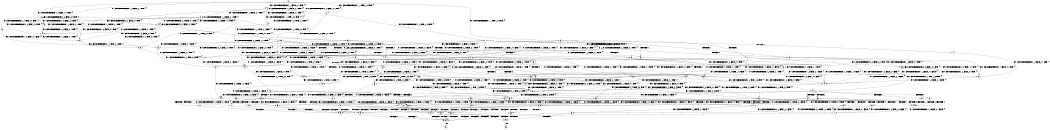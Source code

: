 digraph BCG {
size = "7, 10.5";
center = TRUE;
node [shape = circle];
0 [peripheries = 2];
0 -> 1 [label = "EX !0 !ATOMIC_EXCH_BRANCH (2, +0, FALSE, +0, 1, TRUE) !{}"];
0 -> 2 [label = "EX !2 !ATOMIC_EXCH_BRANCH (1, +1, TRUE, +0, 2, TRUE) !{}"];
0 -> 3 [label = "EX !1 !ATOMIC_EXCH_BRANCH (1, +0, FALSE, +0, 1, TRUE) !{}"];
0 -> 4 [label = "EX !0 !ATOMIC_EXCH_BRANCH (2, +0, FALSE, +0, 1, TRUE) !{}"];
0 -> 5 [label = "EX !2 !ATOMIC_EXCH_BRANCH (1, +1, TRUE, +0, 2, TRUE) !{}"];
0 -> 6 [label = "EX !1 !ATOMIC_EXCH_BRANCH (1, +0, FALSE, +0, 1, TRUE) !{}"];
1 -> 7 [label = "EX !2 !ATOMIC_EXCH_BRANCH (1, +1, TRUE, +0, 2, TRUE) !{}"];
2 -> 8 [label = "EX !0 !ATOMIC_EXCH_BRANCH (2, +0, FALSE, +0, 1, TRUE) !{}"];
3 -> 9 [label = "EX !0 !ATOMIC_EXCH_BRANCH (2, +0, FALSE, +0, 1, TRUE) !{}"];
4 -> 1 [label = "EX !0 !ATOMIC_EXCH_BRANCH (2, +0, FALSE, +0, 1, TRUE) !{}"];
4 -> 7 [label = "EX !2 !ATOMIC_EXCH_BRANCH (1, +1, TRUE, +0, 2, TRUE) !{}"];
4 -> 10 [label = "EX !1 !ATOMIC_EXCH_BRANCH (1, +0, FALSE, +0, 1, TRUE) !{}"];
4 -> 4 [label = "EX !0 !ATOMIC_EXCH_BRANCH (2, +0, FALSE, +0, 1, TRUE) !{}"];
4 -> 11 [label = "EX !2 !ATOMIC_EXCH_BRANCH (1, +1, TRUE, +0, 2, TRUE) !{}"];
4 -> 12 [label = "EX !1 !ATOMIC_EXCH_BRANCH (1, +0, FALSE, +0, 1, TRUE) !{}"];
5 -> 8 [label = "EX !0 !ATOMIC_EXCH_BRANCH (2, +0, FALSE, +0, 1, TRUE) !{}"];
5 -> 13 [label = "EX !1 !ATOMIC_EXCH_BRANCH (1, +0, FALSE, +0, 1, FALSE) !{}"];
5 -> 14 [label = "TERMINATE !2"];
5 -> 15 [label = "EX !0 !ATOMIC_EXCH_BRANCH (2, +0, FALSE, +0, 1, TRUE) !{}"];
5 -> 16 [label = "EX !1 !ATOMIC_EXCH_BRANCH (1, +0, FALSE, +0, 1, FALSE) !{}"];
5 -> 17 [label = "TERMINATE !2"];
6 -> 3 [label = "EX !1 !ATOMIC_EXCH_BRANCH (1, +0, FALSE, +0, 1, TRUE) !{}"];
6 -> 9 [label = "EX !0 !ATOMIC_EXCH_BRANCH (2, +0, FALSE, +0, 1, TRUE) !{}"];
6 -> 18 [label = "EX !2 !ATOMIC_EXCH_BRANCH (1, +1, TRUE, +0, 2, TRUE) !{}"];
6 -> 6 [label = "EX !1 !ATOMIC_EXCH_BRANCH (1, +0, FALSE, +0, 1, TRUE) !{}"];
6 -> 19 [label = "EX !0 !ATOMIC_EXCH_BRANCH (2, +0, FALSE, +0, 1, TRUE) !{}"];
6 -> 20 [label = "EX !2 !ATOMIC_EXCH_BRANCH (1, +1, TRUE, +0, 2, TRUE) !{}"];
7 -> 8 [label = "EX !0 !ATOMIC_EXCH_BRANCH (2, +0, FALSE, +0, 1, TRUE) !{}"];
8 -> 21 [label = "EX !1 !ATOMIC_EXCH_BRANCH (1, +0, FALSE, +0, 1, FALSE) !{}"];
9 -> 10 [label = "EX !1 !ATOMIC_EXCH_BRANCH (1, +0, FALSE, +0, 1, TRUE) !{}"];
10 -> 22 [label = "EX !2 !ATOMIC_EXCH_BRANCH (1, +1, TRUE, +0, 2, TRUE) !{}"];
11 -> 8 [label = "EX !0 !ATOMIC_EXCH_BRANCH (2, +0, FALSE, +0, 1, TRUE) !{}"];
11 -> 21 [label = "EX !1 !ATOMIC_EXCH_BRANCH (1, +0, FALSE, +0, 1, FALSE) !{}"];
11 -> 23 [label = "TERMINATE !2"];
11 -> 15 [label = "EX !0 !ATOMIC_EXCH_BRANCH (2, +0, FALSE, +0, 1, TRUE) !{}"];
11 -> 24 [label = "EX !1 !ATOMIC_EXCH_BRANCH (1, +0, FALSE, +0, 1, FALSE) !{}"];
11 -> 25 [label = "TERMINATE !2"];
12 -> 9 [label = "EX !0 !ATOMIC_EXCH_BRANCH (2, +0, FALSE, +0, 1, TRUE) !{}"];
12 -> 10 [label = "EX !1 !ATOMIC_EXCH_BRANCH (1, +0, FALSE, +0, 1, TRUE) !{}"];
12 -> 22 [label = "EX !2 !ATOMIC_EXCH_BRANCH (1, +1, TRUE, +0, 2, TRUE) !{}"];
12 -> 19 [label = "EX !0 !ATOMIC_EXCH_BRANCH (2, +0, FALSE, +0, 1, TRUE) !{}"];
12 -> 12 [label = "EX !1 !ATOMIC_EXCH_BRANCH (1, +0, FALSE, +0, 1, TRUE) !{}"];
12 -> 26 [label = "EX !2 !ATOMIC_EXCH_BRANCH (1, +1, TRUE, +0, 2, TRUE) !{}"];
13 -> 27 [label = "EX !1 !ATOMIC_EXCH_BRANCH (2, +1, TRUE, +0, 3, TRUE) !{}"];
14 -> 28 [label = "EX !0 !ATOMIC_EXCH_BRANCH (2, +0, FALSE, +0, 1, TRUE) !{}"];
15 -> 8 [label = "EX !0 !ATOMIC_EXCH_BRANCH (2, +0, FALSE, +0, 1, TRUE) !{}"];
15 -> 21 [label = "EX !1 !ATOMIC_EXCH_BRANCH (1, +0, FALSE, +0, 1, FALSE) !{}"];
15 -> 23 [label = "TERMINATE !2"];
15 -> 15 [label = "EX !0 !ATOMIC_EXCH_BRANCH (2, +0, FALSE, +0, 1, TRUE) !{}"];
15 -> 24 [label = "EX !1 !ATOMIC_EXCH_BRANCH (1, +0, FALSE, +0, 1, FALSE) !{}"];
15 -> 25 [label = "TERMINATE !2"];
16 -> 27 [label = "EX !1 !ATOMIC_EXCH_BRANCH (2, +1, TRUE, +0, 3, TRUE) !{}"];
16 -> 29 [label = "EX !0 !ATOMIC_EXCH_BRANCH (2, +0, FALSE, +0, 1, TRUE) !{}"];
16 -> 30 [label = "TERMINATE !2"];
16 -> 31 [label = "EX !1 !ATOMIC_EXCH_BRANCH (2, +1, TRUE, +0, 3, TRUE) !{}"];
16 -> 32 [label = "EX !0 !ATOMIC_EXCH_BRANCH (2, +0, FALSE, +0, 1, TRUE) !{}"];
16 -> 33 [label = "TERMINATE !2"];
17 -> 28 [label = "EX !0 !ATOMIC_EXCH_BRANCH (2, +0, FALSE, +0, 1, TRUE) !{}"];
17 -> 34 [label = "EX !1 !ATOMIC_EXCH_BRANCH (1, +0, FALSE, +0, 1, FALSE) !{}"];
17 -> 35 [label = "EX !0 !ATOMIC_EXCH_BRANCH (2, +0, FALSE, +0, 1, TRUE) !{}"];
17 -> 36 [label = "EX !1 !ATOMIC_EXCH_BRANCH (1, +0, FALSE, +0, 1, FALSE) !{}"];
18 -> 13 [label = "EX !1 !ATOMIC_EXCH_BRANCH (1, +0, FALSE, +0, 1, FALSE) !{}"];
19 -> 9 [label = "EX !0 !ATOMIC_EXCH_BRANCH (2, +0, FALSE, +0, 1, TRUE) !{}"];
19 -> 10 [label = "EX !1 !ATOMIC_EXCH_BRANCH (1, +0, FALSE, +0, 1, TRUE) !{}"];
19 -> 22 [label = "EX !2 !ATOMIC_EXCH_BRANCH (1, +1, TRUE, +0, 2, TRUE) !{}"];
19 -> 19 [label = "EX !0 !ATOMIC_EXCH_BRANCH (2, +0, FALSE, +0, 1, TRUE) !{}"];
19 -> 12 [label = "EX !1 !ATOMIC_EXCH_BRANCH (1, +0, FALSE, +0, 1, TRUE) !{}"];
19 -> 26 [label = "EX !2 !ATOMIC_EXCH_BRANCH (1, +1, TRUE, +0, 2, TRUE) !{}"];
20 -> 13 [label = "EX !1 !ATOMIC_EXCH_BRANCH (1, +0, FALSE, +0, 1, FALSE) !{}"];
20 -> 37 [label = "EX !0 !ATOMIC_EXCH_BRANCH (2, +0, FALSE, +0, 1, TRUE) !{}"];
20 -> 38 [label = "TERMINATE !2"];
20 -> 16 [label = "EX !1 !ATOMIC_EXCH_BRANCH (1, +0, FALSE, +0, 1, FALSE) !{}"];
20 -> 39 [label = "EX !0 !ATOMIC_EXCH_BRANCH (2, +0, FALSE, +0, 1, TRUE) !{}"];
20 -> 40 [label = "TERMINATE !2"];
21 -> 29 [label = "EX !0 !ATOMIC_EXCH_BRANCH (2, +0, FALSE, +0, 1, TRUE) !{}"];
22 -> 37 [label = "EX !0 !ATOMIC_EXCH_BRANCH (2, +0, FALSE, +0, 1, TRUE) !{}"];
23 -> 41 [label = "EX !1 !ATOMIC_EXCH_BRANCH (1, +0, FALSE, +0, 1, FALSE) !{}"];
24 -> 29 [label = "EX !0 !ATOMIC_EXCH_BRANCH (2, +0, FALSE, +0, 1, TRUE) !{}"];
24 -> 42 [label = "EX !1 !ATOMIC_EXCH_BRANCH (2, +1, TRUE, +0, 3, TRUE) !{}"];
24 -> 43 [label = "TERMINATE !2"];
24 -> 32 [label = "EX !0 !ATOMIC_EXCH_BRANCH (2, +0, FALSE, +0, 1, TRUE) !{}"];
24 -> 44 [label = "EX !1 !ATOMIC_EXCH_BRANCH (2, +1, TRUE, +0, 3, TRUE) !{}"];
24 -> 45 [label = "TERMINATE !2"];
25 -> 41 [label = "EX !1 !ATOMIC_EXCH_BRANCH (1, +0, FALSE, +0, 1, FALSE) !{}"];
25 -> 28 [label = "EX !0 !ATOMIC_EXCH_BRANCH (2, +0, FALSE, +0, 1, TRUE) !{}"];
25 -> 46 [label = "EX !1 !ATOMIC_EXCH_BRANCH (1, +0, FALSE, +0, 1, FALSE) !{}"];
25 -> 35 [label = "EX !0 !ATOMIC_EXCH_BRANCH (2, +0, FALSE, +0, 1, TRUE) !{}"];
26 -> 37 [label = "EX !0 !ATOMIC_EXCH_BRANCH (2, +0, FALSE, +0, 1, TRUE) !{}"];
26 -> 21 [label = "EX !1 !ATOMIC_EXCH_BRANCH (1, +0, FALSE, +0, 1, FALSE) !{}"];
26 -> 47 [label = "TERMINATE !2"];
26 -> 39 [label = "EX !0 !ATOMIC_EXCH_BRANCH (2, +0, FALSE, +0, 1, TRUE) !{}"];
26 -> 24 [label = "EX !1 !ATOMIC_EXCH_BRANCH (1, +0, FALSE, +0, 1, FALSE) !{}"];
26 -> 48 [label = "TERMINATE !2"];
27 -> 49 [label = "EX !0 !ATOMIC_EXCH_BRANCH (2, +0, FALSE, +0, 1, FALSE) !{}"];
28 -> 41 [label = "EX !1 !ATOMIC_EXCH_BRANCH (1, +0, FALSE, +0, 1, FALSE) !{}"];
29 -> 42 [label = "EX !1 !ATOMIC_EXCH_BRANCH (2, +1, TRUE, +0, 3, TRUE) !{}"];
30 -> 50 [label = "EX !0 !ATOMIC_EXCH_BRANCH (2, +0, FALSE, +0, 1, TRUE) !{}"];
31 -> 49 [label = "EX !0 !ATOMIC_EXCH_BRANCH (2, +0, FALSE, +0, 1, FALSE) !{}"];
31 -> 51 [label = "TERMINATE !2"];
31 -> 52 [label = "TERMINATE !1"];
31 -> 53 [label = "EX !0 !ATOMIC_EXCH_BRANCH (2, +0, FALSE, +0, 1, FALSE) !{}"];
31 -> 54 [label = "TERMINATE !2"];
31 -> 55 [label = "TERMINATE !1"];
32 -> 29 [label = "EX !0 !ATOMIC_EXCH_BRANCH (2, +0, FALSE, +0, 1, TRUE) !{}"];
32 -> 42 [label = "EX !1 !ATOMIC_EXCH_BRANCH (2, +1, TRUE, +0, 3, TRUE) !{}"];
32 -> 43 [label = "TERMINATE !2"];
32 -> 32 [label = "EX !0 !ATOMIC_EXCH_BRANCH (2, +0, FALSE, +0, 1, TRUE) !{}"];
32 -> 44 [label = "EX !1 !ATOMIC_EXCH_BRANCH (2, +1, TRUE, +0, 3, TRUE) !{}"];
32 -> 45 [label = "TERMINATE !2"];
33 -> 50 [label = "EX !0 !ATOMIC_EXCH_BRANCH (2, +0, FALSE, +0, 1, TRUE) !{}"];
33 -> 56 [label = "EX !1 !ATOMIC_EXCH_BRANCH (2, +1, TRUE, +0, 3, TRUE) !{}"];
33 -> 57 [label = "EX !0 !ATOMIC_EXCH_BRANCH (2, +0, FALSE, +0, 1, TRUE) !{}"];
33 -> 58 [label = "EX !1 !ATOMIC_EXCH_BRANCH (2, +1, TRUE, +0, 3, TRUE) !{}"];
34 -> 56 [label = "EX !1 !ATOMIC_EXCH_BRANCH (2, +1, TRUE, +0, 3, TRUE) !{}"];
35 -> 28 [label = "EX !0 !ATOMIC_EXCH_BRANCH (2, +0, FALSE, +0, 1, TRUE) !{}"];
35 -> 41 [label = "EX !1 !ATOMIC_EXCH_BRANCH (1, +0, FALSE, +0, 1, FALSE) !{}"];
35 -> 35 [label = "EX !0 !ATOMIC_EXCH_BRANCH (2, +0, FALSE, +0, 1, TRUE) !{}"];
35 -> 46 [label = "EX !1 !ATOMIC_EXCH_BRANCH (1, +0, FALSE, +0, 1, FALSE) !{}"];
36 -> 56 [label = "EX !1 !ATOMIC_EXCH_BRANCH (2, +1, TRUE, +0, 3, TRUE) !{}"];
36 -> 50 [label = "EX !0 !ATOMIC_EXCH_BRANCH (2, +0, FALSE, +0, 1, TRUE) !{}"];
36 -> 58 [label = "EX !1 !ATOMIC_EXCH_BRANCH (2, +1, TRUE, +0, 3, TRUE) !{}"];
36 -> 57 [label = "EX !0 !ATOMIC_EXCH_BRANCH (2, +0, FALSE, +0, 1, TRUE) !{}"];
37 -> 21 [label = "EX !1 !ATOMIC_EXCH_BRANCH (1, +0, FALSE, +0, 1, FALSE) !{}"];
38 -> 59 [label = "EX !0 !ATOMIC_EXCH_BRANCH (2, +0, FALSE, +0, 1, TRUE) !{}"];
39 -> 37 [label = "EX !0 !ATOMIC_EXCH_BRANCH (2, +0, FALSE, +0, 1, TRUE) !{}"];
39 -> 21 [label = "EX !1 !ATOMIC_EXCH_BRANCH (1, +0, FALSE, +0, 1, FALSE) !{}"];
39 -> 47 [label = "TERMINATE !2"];
39 -> 39 [label = "EX !0 !ATOMIC_EXCH_BRANCH (2, +0, FALSE, +0, 1, TRUE) !{}"];
39 -> 24 [label = "EX !1 !ATOMIC_EXCH_BRANCH (1, +0, FALSE, +0, 1, FALSE) !{}"];
39 -> 48 [label = "TERMINATE !2"];
40 -> 59 [label = "EX !0 !ATOMIC_EXCH_BRANCH (2, +0, FALSE, +0, 1, TRUE) !{}"];
40 -> 34 [label = "EX !1 !ATOMIC_EXCH_BRANCH (1, +0, FALSE, +0, 1, FALSE) !{}"];
40 -> 60 [label = "EX !0 !ATOMIC_EXCH_BRANCH (2, +0, FALSE, +0, 1, TRUE) !{}"];
40 -> 36 [label = "EX !1 !ATOMIC_EXCH_BRANCH (1, +0, FALSE, +0, 1, FALSE) !{}"];
41 -> 50 [label = "EX !0 !ATOMIC_EXCH_BRANCH (2, +0, FALSE, +0, 1, TRUE) !{}"];
42 -> 49 [label = "EX !0 !ATOMIC_EXCH_BRANCH (2, +0, FALSE, +0, 1, FALSE) !{}"];
43 -> 50 [label = "EX !0 !ATOMIC_EXCH_BRANCH (2, +0, FALSE, +0, 1, TRUE) !{}"];
44 -> 49 [label = "EX !0 !ATOMIC_EXCH_BRANCH (2, +0, FALSE, +0, 1, FALSE) !{}"];
44 -> 61 [label = "TERMINATE !2"];
44 -> 62 [label = "TERMINATE !1"];
44 -> 53 [label = "EX !0 !ATOMIC_EXCH_BRANCH (2, +0, FALSE, +0, 1, FALSE) !{}"];
44 -> 63 [label = "TERMINATE !2"];
44 -> 64 [label = "TERMINATE !1"];
45 -> 50 [label = "EX !0 !ATOMIC_EXCH_BRANCH (2, +0, FALSE, +0, 1, TRUE) !{}"];
45 -> 65 [label = "EX !1 !ATOMIC_EXCH_BRANCH (2, +1, TRUE, +0, 3, TRUE) !{}"];
45 -> 57 [label = "EX !0 !ATOMIC_EXCH_BRANCH (2, +0, FALSE, +0, 1, TRUE) !{}"];
45 -> 66 [label = "EX !1 !ATOMIC_EXCH_BRANCH (2, +1, TRUE, +0, 3, TRUE) !{}"];
46 -> 50 [label = "EX !0 !ATOMIC_EXCH_BRANCH (2, +0, FALSE, +0, 1, TRUE) !{}"];
46 -> 65 [label = "EX !1 !ATOMIC_EXCH_BRANCH (2, +1, TRUE, +0, 3, TRUE) !{}"];
46 -> 57 [label = "EX !0 !ATOMIC_EXCH_BRANCH (2, +0, FALSE, +0, 1, TRUE) !{}"];
46 -> 66 [label = "EX !1 !ATOMIC_EXCH_BRANCH (2, +1, TRUE, +0, 3, TRUE) !{}"];
47 -> 59 [label = "EX !0 !ATOMIC_EXCH_BRANCH (2, +0, FALSE, +0, 1, TRUE) !{}"];
48 -> 59 [label = "EX !0 !ATOMIC_EXCH_BRANCH (2, +0, FALSE, +0, 1, TRUE) !{}"];
48 -> 41 [label = "EX !1 !ATOMIC_EXCH_BRANCH (1, +0, FALSE, +0, 1, FALSE) !{}"];
48 -> 60 [label = "EX !0 !ATOMIC_EXCH_BRANCH (2, +0, FALSE, +0, 1, TRUE) !{}"];
48 -> 46 [label = "EX !1 !ATOMIC_EXCH_BRANCH (1, +0, FALSE, +0, 1, FALSE) !{}"];
49 -> 67 [label = "TERMINATE !0"];
50 -> 65 [label = "EX !1 !ATOMIC_EXCH_BRANCH (2, +1, TRUE, +0, 3, TRUE) !{}"];
51 -> 68 [label = "EX !0 !ATOMIC_EXCH_BRANCH (2, +0, FALSE, +0, 1, FALSE) !{}"];
52 -> 69 [label = "EX !0 !ATOMIC_EXCH_BRANCH (2, +0, FALSE, +0, 1, FALSE) !{}"];
53 -> 67 [label = "TERMINATE !0"];
53 -> 70 [label = "TERMINATE !2"];
53 -> 71 [label = "TERMINATE !1"];
53 -> 72 [label = "TERMINATE !0"];
53 -> 73 [label = "TERMINATE !2"];
53 -> 74 [label = "TERMINATE !1"];
54 -> 68 [label = "EX !0 !ATOMIC_EXCH_BRANCH (2, +0, FALSE, +0, 1, FALSE) !{}"];
54 -> 75 [label = "TERMINATE !1"];
54 -> 76 [label = "EX !0 !ATOMIC_EXCH_BRANCH (2, +0, FALSE, +0, 1, FALSE) !{}"];
54 -> 77 [label = "TERMINATE !1"];
55 -> 69 [label = "EX !0 !ATOMIC_EXCH_BRANCH (2, +0, FALSE, +0, 1, FALSE) !{}"];
55 -> 75 [label = "TERMINATE !2"];
55 -> 78 [label = "EX !0 !ATOMIC_EXCH_BRANCH (2, +0, FALSE, +0, 1, FALSE) !{}"];
55 -> 77 [label = "TERMINATE !2"];
56 -> 68 [label = "EX !0 !ATOMIC_EXCH_BRANCH (2, +0, FALSE, +0, 1, FALSE) !{}"];
57 -> 50 [label = "EX !0 !ATOMIC_EXCH_BRANCH (2, +0, FALSE, +0, 1, TRUE) !{}"];
57 -> 65 [label = "EX !1 !ATOMIC_EXCH_BRANCH (2, +1, TRUE, +0, 3, TRUE) !{}"];
57 -> 57 [label = "EX !0 !ATOMIC_EXCH_BRANCH (2, +0, FALSE, +0, 1, TRUE) !{}"];
57 -> 66 [label = "EX !1 !ATOMIC_EXCH_BRANCH (2, +1, TRUE, +0, 3, TRUE) !{}"];
58 -> 68 [label = "EX !0 !ATOMIC_EXCH_BRANCH (2, +0, FALSE, +0, 1, FALSE) !{}"];
58 -> 75 [label = "TERMINATE !1"];
58 -> 76 [label = "EX !0 !ATOMIC_EXCH_BRANCH (2, +0, FALSE, +0, 1, FALSE) !{}"];
58 -> 77 [label = "TERMINATE !1"];
59 -> 41 [label = "EX !1 !ATOMIC_EXCH_BRANCH (1, +0, FALSE, +0, 1, FALSE) !{}"];
60 -> 59 [label = "EX !0 !ATOMIC_EXCH_BRANCH (2, +0, FALSE, +0, 1, TRUE) !{}"];
60 -> 41 [label = "EX !1 !ATOMIC_EXCH_BRANCH (1, +0, FALSE, +0, 1, FALSE) !{}"];
60 -> 60 [label = "EX !0 !ATOMIC_EXCH_BRANCH (2, +0, FALSE, +0, 1, TRUE) !{}"];
60 -> 46 [label = "EX !1 !ATOMIC_EXCH_BRANCH (1, +0, FALSE, +0, 1, FALSE) !{}"];
61 -> 79 [label = "TERMINATE !1"];
62 -> 79 [label = "TERMINATE !2"];
63 -> 79 [label = "TERMINATE !1"];
63 -> 68 [label = "EX !0 !ATOMIC_EXCH_BRANCH (2, +0, FALSE, +0, 1, FALSE) !{}"];
63 -> 80 [label = "TERMINATE !1"];
63 -> 76 [label = "EX !0 !ATOMIC_EXCH_BRANCH (2, +0, FALSE, +0, 1, FALSE) !{}"];
64 -> 79 [label = "TERMINATE !2"];
64 -> 69 [label = "EX !0 !ATOMIC_EXCH_BRANCH (2, +0, FALSE, +0, 1, FALSE) !{}"];
64 -> 80 [label = "TERMINATE !2"];
64 -> 78 [label = "EX !0 !ATOMIC_EXCH_BRANCH (2, +0, FALSE, +0, 1, FALSE) !{}"];
65 -> 68 [label = "EX !0 !ATOMIC_EXCH_BRANCH (2, +0, FALSE, +0, 1, FALSE) !{}"];
66 -> 68 [label = "EX !0 !ATOMIC_EXCH_BRANCH (2, +0, FALSE, +0, 1, FALSE) !{}"];
66 -> 79 [label = "TERMINATE !1"];
66 -> 76 [label = "EX !0 !ATOMIC_EXCH_BRANCH (2, +0, FALSE, +0, 1, FALSE) !{}"];
66 -> 80 [label = "TERMINATE !1"];
67 -> 81 [label = "TERMINATE !2"];
68 -> 81 [label = "TERMINATE !0"];
69 -> 82 [label = "TERMINATE !0"];
70 -> 81 [label = "TERMINATE !0"];
71 -> 82 [label = "TERMINATE !0"];
72 -> 81 [label = "TERMINATE !2"];
72 -> 82 [label = "TERMINATE !1"];
72 -> 83 [label = "TERMINATE !2"];
72 -> 84 [label = "TERMINATE !1"];
73 -> 81 [label = "TERMINATE !0"];
73 -> 85 [label = "TERMINATE !1"];
73 -> 83 [label = "TERMINATE !0"];
73 -> 86 [label = "TERMINATE !1"];
74 -> 82 [label = "TERMINATE !0"];
74 -> 85 [label = "TERMINATE !2"];
74 -> 84 [label = "TERMINATE !0"];
74 -> 86 [label = "TERMINATE !2"];
75 -> 87 [label = "EX !0 !ATOMIC_EXCH_BRANCH (2, +0, FALSE, +0, 1, FALSE) !{}"];
76 -> 81 [label = "TERMINATE !0"];
76 -> 85 [label = "TERMINATE !1"];
76 -> 83 [label = "TERMINATE !0"];
76 -> 86 [label = "TERMINATE !1"];
77 -> 87 [label = "EX !0 !ATOMIC_EXCH_BRANCH (2, +0, FALSE, +0, 1, FALSE) !{}"];
77 -> 88 [label = "EX !0 !ATOMIC_EXCH_BRANCH (2, +0, FALSE, +0, 1, FALSE) !{}"];
78 -> 82 [label = "TERMINATE !0"];
78 -> 85 [label = "TERMINATE !2"];
78 -> 84 [label = "TERMINATE !0"];
78 -> 86 [label = "TERMINATE !2"];
79 -> 87 [label = "EX !0 !ATOMIC_EXCH_BRANCH (2, +0, FALSE, +0, 1, FALSE) !{}"];
80 -> 87 [label = "EX !0 !ATOMIC_EXCH_BRANCH (2, +0, FALSE, +0, 1, FALSE) !{}"];
80 -> 88 [label = "EX !0 !ATOMIC_EXCH_BRANCH (2, +0, FALSE, +0, 1, FALSE) !{}"];
81 -> 89 [label = "TERMINATE !1"];
82 -> 89 [label = "TERMINATE !2"];
83 -> 89 [label = "TERMINATE !1"];
83 -> 90 [label = "TERMINATE !1"];
84 -> 89 [label = "TERMINATE !2"];
84 -> 90 [label = "TERMINATE !2"];
85 -> 89 [label = "TERMINATE !0"];
86 -> 89 [label = "TERMINATE !0"];
86 -> 90 [label = "TERMINATE !0"];
87 -> 89 [label = "TERMINATE !0"];
88 -> 89 [label = "TERMINATE !0"];
88 -> 90 [label = "TERMINATE !0"];
89 -> 91 [label = "exit"];
90 -> 92 [label = "exit"];
}
